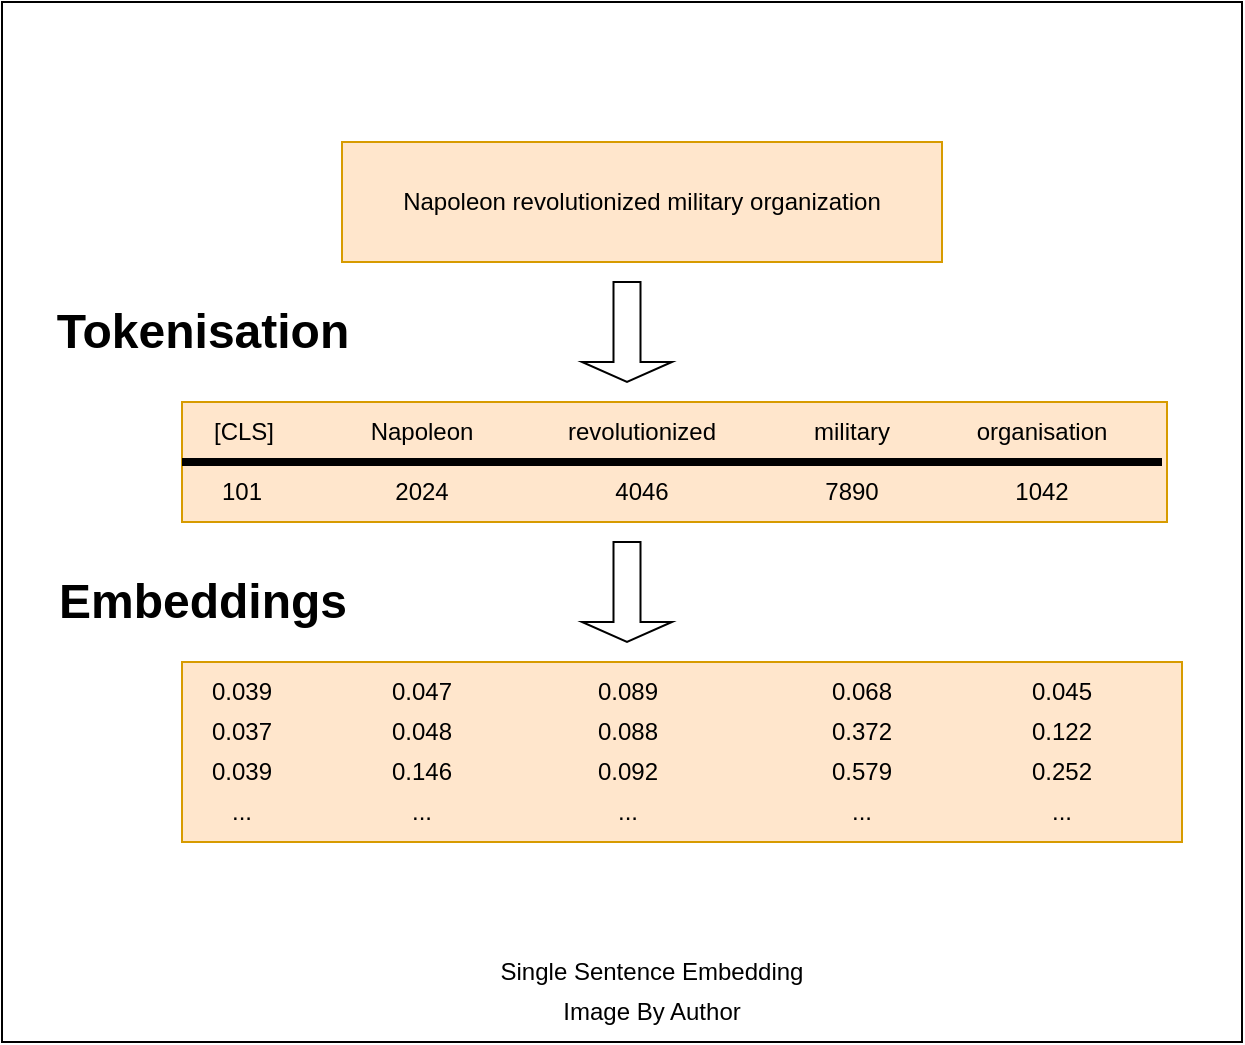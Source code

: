 <mxfile version="20.2.3" type="github" pages="3"><diagram id="Zt82drS6GZD0pt-DbDHl" name="Single_Sentence"><mxGraphModel dx="946" dy="640" grid="1" gridSize="10" guides="1" tooltips="1" connect="1" arrows="1" fold="1" page="1" pageScale="1" pageWidth="850" pageHeight="1100" math="0" shadow="0"><root><mxCell id="0"/><mxCell id="1" parent="0"/><mxCell id="NrfWBF_h4pR2bpqaBtLq-2" value="" style="rounded=0;whiteSpace=wrap;html=1;" parent="1" vertex="1"><mxGeometry x="140" y="150" width="620" height="520" as="geometry"/></mxCell><mxCell id="NrfWBF_h4pR2bpqaBtLq-3" value="Napoleon revolutionized military organization" style="rounded=0;whiteSpace=wrap;html=1;fillColor=#ffe6cc;strokeColor=#d79b00;" parent="1" vertex="1"><mxGeometry x="310" y="220" width="300" height="60" as="geometry"/></mxCell><mxCell id="NrfWBF_h4pR2bpqaBtLq-4" value="" style="shape=singleArrow;direction=south;whiteSpace=wrap;html=1;" parent="1" vertex="1"><mxGeometry x="430" y="290" width="45" height="50" as="geometry"/></mxCell><mxCell id="NrfWBF_h4pR2bpqaBtLq-5" value="" style="group" parent="1" vertex="1" connectable="0"><mxGeometry x="230" y="350" width="492.5" height="60" as="geometry"/></mxCell><mxCell id="NrfWBF_h4pR2bpqaBtLq-6" value="" style="rounded=0;whiteSpace=wrap;html=1;fillColor=#ffe6cc;strokeColor=#d79b00;" parent="NrfWBF_h4pR2bpqaBtLq-5" vertex="1"><mxGeometry width="492.5" height="60" as="geometry"/></mxCell><mxCell id="NrfWBF_h4pR2bpqaBtLq-7" value="" style="line;strokeWidth=4;html=1;perimeter=backbonePerimeter;points=[];outlineConnect=0;" parent="NrfWBF_h4pR2bpqaBtLq-5" vertex="1"><mxGeometry y="25" width="490" height="10" as="geometry"/></mxCell><mxCell id="NrfWBF_h4pR2bpqaBtLq-8" value="[CLS]" style="text;html=1;strokeColor=none;fillColor=none;align=center;verticalAlign=middle;whiteSpace=wrap;rounded=0;" parent="NrfWBF_h4pR2bpqaBtLq-5" vertex="1"><mxGeometry x="1.25" width="60" height="30" as="geometry"/></mxCell><mxCell id="NrfWBF_h4pR2bpqaBtLq-9" value="Napoleon" style="text;html=1;strokeColor=none;fillColor=none;align=center;verticalAlign=middle;whiteSpace=wrap;rounded=0;" parent="NrfWBF_h4pR2bpqaBtLq-5" vertex="1"><mxGeometry x="90" width="60" height="30" as="geometry"/></mxCell><mxCell id="NrfWBF_h4pR2bpqaBtLq-10" value="revolutionized" style="text;html=1;strokeColor=none;fillColor=none;align=center;verticalAlign=middle;whiteSpace=wrap;rounded=0;" parent="NrfWBF_h4pR2bpqaBtLq-5" vertex="1"><mxGeometry x="200" width="60" height="30" as="geometry"/></mxCell><mxCell id="NrfWBF_h4pR2bpqaBtLq-11" value="military" style="text;html=1;strokeColor=none;fillColor=none;align=center;verticalAlign=middle;whiteSpace=wrap;rounded=0;" parent="NrfWBF_h4pR2bpqaBtLq-5" vertex="1"><mxGeometry x="305" width="60" height="30" as="geometry"/></mxCell><mxCell id="NrfWBF_h4pR2bpqaBtLq-12" value="organisation" style="text;html=1;strokeColor=none;fillColor=none;align=center;verticalAlign=middle;whiteSpace=wrap;rounded=0;" parent="NrfWBF_h4pR2bpqaBtLq-5" vertex="1"><mxGeometry x="400" width="60" height="30" as="geometry"/></mxCell><mxCell id="NrfWBF_h4pR2bpqaBtLq-13" value="101" style="text;html=1;strokeColor=none;fillColor=none;align=center;verticalAlign=middle;whiteSpace=wrap;rounded=0;" parent="NrfWBF_h4pR2bpqaBtLq-5" vertex="1"><mxGeometry y="30" width="60" height="30" as="geometry"/></mxCell><mxCell id="NrfWBF_h4pR2bpqaBtLq-14" value="2024" style="text;html=1;strokeColor=none;fillColor=none;align=center;verticalAlign=middle;whiteSpace=wrap;rounded=0;" parent="NrfWBF_h4pR2bpqaBtLq-5" vertex="1"><mxGeometry x="90" y="30" width="60" height="30" as="geometry"/></mxCell><mxCell id="NrfWBF_h4pR2bpqaBtLq-15" value="4046" style="text;html=1;strokeColor=none;fillColor=none;align=center;verticalAlign=middle;whiteSpace=wrap;rounded=0;" parent="NrfWBF_h4pR2bpqaBtLq-5" vertex="1"><mxGeometry x="200" y="30" width="60" height="30" as="geometry"/></mxCell><mxCell id="NrfWBF_h4pR2bpqaBtLq-16" value="7890" style="text;html=1;strokeColor=none;fillColor=none;align=center;verticalAlign=middle;whiteSpace=wrap;rounded=0;" parent="NrfWBF_h4pR2bpqaBtLq-5" vertex="1"><mxGeometry x="305" y="30" width="60" height="30" as="geometry"/></mxCell><mxCell id="NrfWBF_h4pR2bpqaBtLq-17" value="1042" style="text;html=1;strokeColor=none;fillColor=none;align=center;verticalAlign=middle;whiteSpace=wrap;rounded=0;" parent="NrfWBF_h4pR2bpqaBtLq-5" vertex="1"><mxGeometry x="400" y="30" width="60" height="30" as="geometry"/></mxCell><mxCell id="NrfWBF_h4pR2bpqaBtLq-18" value="" style="shape=singleArrow;direction=south;whiteSpace=wrap;html=1;" parent="1" vertex="1"><mxGeometry x="430" y="420" width="45" height="50" as="geometry"/></mxCell><mxCell id="NrfWBF_h4pR2bpqaBtLq-19" value="" style="rounded=0;whiteSpace=wrap;html=1;fillColor=#ffe6cc;strokeColor=#d79b00;" parent="1" vertex="1"><mxGeometry x="230" y="480" width="500" height="90" as="geometry"/></mxCell><mxCell id="NrfWBF_h4pR2bpqaBtLq-20" value="" style="group" parent="1" vertex="1" connectable="0"><mxGeometry x="230" y="480" width="470" height="30" as="geometry"/></mxCell><mxCell id="NrfWBF_h4pR2bpqaBtLq-21" value="0.039" style="text;html=1;strokeColor=none;fillColor=none;align=center;verticalAlign=middle;whiteSpace=wrap;rounded=0;" parent="NrfWBF_h4pR2bpqaBtLq-20" vertex="1"><mxGeometry width="60" height="30" as="geometry"/></mxCell><mxCell id="NrfWBF_h4pR2bpqaBtLq-22" value="0.047" style="text;html=1;strokeColor=none;fillColor=none;align=center;verticalAlign=middle;whiteSpace=wrap;rounded=0;" parent="NrfWBF_h4pR2bpqaBtLq-20" vertex="1"><mxGeometry x="90" width="60" height="30" as="geometry"/></mxCell><mxCell id="NrfWBF_h4pR2bpqaBtLq-23" value="0.089" style="text;html=1;strokeColor=none;fillColor=none;align=center;verticalAlign=middle;whiteSpace=wrap;rounded=0;" parent="NrfWBF_h4pR2bpqaBtLq-20" vertex="1"><mxGeometry x="192.5" width="60" height="30" as="geometry"/></mxCell><mxCell id="NrfWBF_h4pR2bpqaBtLq-24" value="0.068" style="text;html=1;strokeColor=none;fillColor=none;align=center;verticalAlign=middle;whiteSpace=wrap;rounded=0;" parent="NrfWBF_h4pR2bpqaBtLq-20" vertex="1"><mxGeometry x="310" width="60" height="30" as="geometry"/></mxCell><mxCell id="NrfWBF_h4pR2bpqaBtLq-25" value="0.045" style="text;html=1;strokeColor=none;fillColor=none;align=center;verticalAlign=middle;whiteSpace=wrap;rounded=0;" parent="NrfWBF_h4pR2bpqaBtLq-20" vertex="1"><mxGeometry x="410" width="60" height="30" as="geometry"/></mxCell><mxCell id="NrfWBF_h4pR2bpqaBtLq-26" value="" style="group" parent="1" vertex="1" connectable="0"><mxGeometry x="230" y="500" width="470" height="30" as="geometry"/></mxCell><mxCell id="NrfWBF_h4pR2bpqaBtLq-27" value="0.037" style="text;html=1;strokeColor=none;fillColor=none;align=center;verticalAlign=middle;whiteSpace=wrap;rounded=0;" parent="NrfWBF_h4pR2bpqaBtLq-26" vertex="1"><mxGeometry width="60" height="30" as="geometry"/></mxCell><mxCell id="NrfWBF_h4pR2bpqaBtLq-28" value="0.048" style="text;html=1;strokeColor=none;fillColor=none;align=center;verticalAlign=middle;whiteSpace=wrap;rounded=0;" parent="NrfWBF_h4pR2bpqaBtLq-26" vertex="1"><mxGeometry x="90" width="60" height="30" as="geometry"/></mxCell><mxCell id="NrfWBF_h4pR2bpqaBtLq-29" value="0.088" style="text;html=1;strokeColor=none;fillColor=none;align=center;verticalAlign=middle;whiteSpace=wrap;rounded=0;" parent="NrfWBF_h4pR2bpqaBtLq-26" vertex="1"><mxGeometry x="192.5" width="60" height="30" as="geometry"/></mxCell><mxCell id="NrfWBF_h4pR2bpqaBtLq-30" value="0.372" style="text;html=1;strokeColor=none;fillColor=none;align=center;verticalAlign=middle;whiteSpace=wrap;rounded=0;" parent="NrfWBF_h4pR2bpqaBtLq-26" vertex="1"><mxGeometry x="310" width="60" height="30" as="geometry"/></mxCell><mxCell id="NrfWBF_h4pR2bpqaBtLq-31" value="0.122" style="text;html=1;strokeColor=none;fillColor=none;align=center;verticalAlign=middle;whiteSpace=wrap;rounded=0;" parent="NrfWBF_h4pR2bpqaBtLq-26" vertex="1"><mxGeometry x="410" width="60" height="30" as="geometry"/></mxCell><mxCell id="NrfWBF_h4pR2bpqaBtLq-32" value="" style="group" parent="1" vertex="1" connectable="0"><mxGeometry x="230" y="520" width="470" height="30" as="geometry"/></mxCell><mxCell id="NrfWBF_h4pR2bpqaBtLq-33" value="0.039" style="text;html=1;strokeColor=none;fillColor=none;align=center;verticalAlign=middle;whiteSpace=wrap;rounded=0;" parent="NrfWBF_h4pR2bpqaBtLq-32" vertex="1"><mxGeometry width="60" height="30" as="geometry"/></mxCell><mxCell id="NrfWBF_h4pR2bpqaBtLq-34" value="0.146" style="text;html=1;strokeColor=none;fillColor=none;align=center;verticalAlign=middle;whiteSpace=wrap;rounded=0;" parent="NrfWBF_h4pR2bpqaBtLq-32" vertex="1"><mxGeometry x="90" width="60" height="30" as="geometry"/></mxCell><mxCell id="NrfWBF_h4pR2bpqaBtLq-35" value="0.092" style="text;html=1;strokeColor=none;fillColor=none;align=center;verticalAlign=middle;whiteSpace=wrap;rounded=0;" parent="NrfWBF_h4pR2bpqaBtLq-32" vertex="1"><mxGeometry x="192.5" width="60" height="30" as="geometry"/></mxCell><mxCell id="NrfWBF_h4pR2bpqaBtLq-36" value="0.579" style="text;html=1;strokeColor=none;fillColor=none;align=center;verticalAlign=middle;whiteSpace=wrap;rounded=0;" parent="NrfWBF_h4pR2bpqaBtLq-32" vertex="1"><mxGeometry x="310" width="60" height="30" as="geometry"/></mxCell><mxCell id="NrfWBF_h4pR2bpqaBtLq-37" value="0.252" style="text;html=1;strokeColor=none;fillColor=none;align=center;verticalAlign=middle;whiteSpace=wrap;rounded=0;" parent="NrfWBF_h4pR2bpqaBtLq-32" vertex="1"><mxGeometry x="410" width="60" height="30" as="geometry"/></mxCell><mxCell id="NrfWBF_h4pR2bpqaBtLq-38" value="..." style="text;html=1;strokeColor=none;fillColor=none;align=center;verticalAlign=middle;whiteSpace=wrap;rounded=0;" parent="1" vertex="1"><mxGeometry x="230" y="540" width="60" height="30" as="geometry"/></mxCell><mxCell id="NrfWBF_h4pR2bpqaBtLq-39" value="..." style="text;html=1;strokeColor=none;fillColor=none;align=center;verticalAlign=middle;whiteSpace=wrap;rounded=0;" parent="1" vertex="1"><mxGeometry x="320" y="540" width="60" height="30" as="geometry"/></mxCell><mxCell id="NrfWBF_h4pR2bpqaBtLq-40" value="..." style="text;html=1;strokeColor=none;fillColor=none;align=center;verticalAlign=middle;whiteSpace=wrap;rounded=0;" parent="1" vertex="1"><mxGeometry x="422.5" y="540" width="60" height="30" as="geometry"/></mxCell><mxCell id="NrfWBF_h4pR2bpqaBtLq-41" value="..." style="text;html=1;strokeColor=none;fillColor=none;align=center;verticalAlign=middle;whiteSpace=wrap;rounded=0;" parent="1" vertex="1"><mxGeometry x="540" y="540" width="60" height="30" as="geometry"/></mxCell><mxCell id="NrfWBF_h4pR2bpqaBtLq-42" value="..." style="text;html=1;strokeColor=none;fillColor=none;align=center;verticalAlign=middle;whiteSpace=wrap;rounded=0;" parent="1" vertex="1"><mxGeometry x="640" y="540" width="60" height="30" as="geometry"/></mxCell><mxCell id="NrfWBF_h4pR2bpqaBtLq-43" value="Tokenisation" style="text;strokeColor=none;fillColor=none;html=1;fontSize=24;fontStyle=1;verticalAlign=middle;align=center;" parent="1" vertex="1"><mxGeometry x="190" y="295" width="100" height="40" as="geometry"/></mxCell><mxCell id="NrfWBF_h4pR2bpqaBtLq-44" value="Embeddings" style="text;strokeColor=none;fillColor=none;html=1;fontSize=24;fontStyle=1;verticalAlign=middle;align=center;" parent="1" vertex="1"><mxGeometry x="190" y="430" width="100" height="40" as="geometry"/></mxCell><mxCell id="NrfWBF_h4pR2bpqaBtLq-45" value="Single Sentence Embedding" style="text;html=1;strokeColor=none;fillColor=none;align=center;verticalAlign=middle;whiteSpace=wrap;rounded=0;" parent="1" vertex="1"><mxGeometry x="380" y="620" width="170" height="30" as="geometry"/></mxCell><mxCell id="NrfWBF_h4pR2bpqaBtLq-46" value="Image By Author" style="text;html=1;strokeColor=none;fillColor=none;align=center;verticalAlign=middle;whiteSpace=wrap;rounded=0;" parent="1" vertex="1"><mxGeometry x="380" y="640" width="170" height="30" as="geometry"/></mxCell></root></mxGraphModel></diagram><diagram id="X2i9l6jcjkp8KjBQNLGW" name="Two_Sentence"><mxGraphModel dx="946" dy="640" grid="1" gridSize="10" guides="1" tooltips="1" connect="1" arrows="1" fold="1" page="1" pageScale="1" pageWidth="850" pageHeight="1100" math="0" shadow="0"><root><mxCell id="0"/><mxCell id="1" parent="0"/><mxCell id="tlZmIZKtiVvPVYH64f4B-1" value="" style="rounded=0;whiteSpace=wrap;html=1;" vertex="1" parent="1"><mxGeometry x="60" y="40" width="760" height="550" as="geometry"/></mxCell><mxCell id="tlZmIZKtiVvPVYH64f4B-2" value="Napoleon has legacy" style="rounded=0;whiteSpace=wrap;html=1;fillColor=#ffe6cc;strokeColor=#d79b00;" vertex="1" parent="1"><mxGeometry x="80.22" y="150" width="300" height="60" as="geometry"/></mxCell><mxCell id="tlZmIZKtiVvPVYH64f4B-3" value="" style="shape=singleArrow;direction=south;whiteSpace=wrap;html=1;" vertex="1" parent="1"><mxGeometry x="387.72" y="230" width="45" height="50" as="geometry"/></mxCell><mxCell id="tlZmIZKtiVvPVYH64f4B-4" value="" style="shape=singleArrow;direction=south;whiteSpace=wrap;html=1;" vertex="1" parent="1"><mxGeometry x="387.72" y="360" width="45" height="50" as="geometry"/></mxCell><mxCell id="tlZmIZKtiVvPVYH64f4B-5" value="" style="rounded=0;whiteSpace=wrap;html=1;fillColor=#ffe6cc;strokeColor=#d79b00;" vertex="1" parent="1"><mxGeometry x="77.72" y="420" width="660" height="90" as="geometry"/></mxCell><mxCell id="tlZmIZKtiVvPVYH64f4B-6" value="" style="group" vertex="1" connectable="0" parent="1"><mxGeometry x="187.72" y="420" width="470" height="30" as="geometry"/></mxCell><mxCell id="tlZmIZKtiVvPVYH64f4B-7" value="0.039" style="text;html=1;strokeColor=none;fillColor=none;align=center;verticalAlign=middle;whiteSpace=wrap;rounded=0;" vertex="1" parent="tlZmIZKtiVvPVYH64f4B-6"><mxGeometry width="60" height="30" as="geometry"/></mxCell><mxCell id="tlZmIZKtiVvPVYH64f4B-8" value="0.047" style="text;html=1;strokeColor=none;fillColor=none;align=center;verticalAlign=middle;whiteSpace=wrap;rounded=0;" vertex="1" parent="tlZmIZKtiVvPVYH64f4B-6"><mxGeometry x="90" width="60" height="30" as="geometry"/></mxCell><mxCell id="tlZmIZKtiVvPVYH64f4B-9" value="0.089" style="text;html=1;strokeColor=none;fillColor=none;align=center;verticalAlign=middle;whiteSpace=wrap;rounded=0;" vertex="1" parent="tlZmIZKtiVvPVYH64f4B-6"><mxGeometry x="192.5" width="60" height="30" as="geometry"/></mxCell><mxCell id="tlZmIZKtiVvPVYH64f4B-10" value="0.068" style="text;html=1;strokeColor=none;fillColor=none;align=center;verticalAlign=middle;whiteSpace=wrap;rounded=0;" vertex="1" parent="tlZmIZKtiVvPVYH64f4B-6"><mxGeometry x="310" width="60" height="30" as="geometry"/></mxCell><mxCell id="tlZmIZKtiVvPVYH64f4B-11" value="0.045" style="text;html=1;strokeColor=none;fillColor=none;align=center;verticalAlign=middle;whiteSpace=wrap;rounded=0;" vertex="1" parent="tlZmIZKtiVvPVYH64f4B-6"><mxGeometry x="410" width="60" height="30" as="geometry"/></mxCell><mxCell id="tlZmIZKtiVvPVYH64f4B-12" value="" style="group" vertex="1" connectable="0" parent="1"><mxGeometry x="187.72" y="440" width="470" height="30" as="geometry"/></mxCell><mxCell id="tlZmIZKtiVvPVYH64f4B-13" value="0.037" style="text;html=1;strokeColor=none;fillColor=none;align=center;verticalAlign=middle;whiteSpace=wrap;rounded=0;" vertex="1" parent="tlZmIZKtiVvPVYH64f4B-12"><mxGeometry width="60" height="30" as="geometry"/></mxCell><mxCell id="tlZmIZKtiVvPVYH64f4B-14" value="0.048" style="text;html=1;strokeColor=none;fillColor=none;align=center;verticalAlign=middle;whiteSpace=wrap;rounded=0;" vertex="1" parent="tlZmIZKtiVvPVYH64f4B-12"><mxGeometry x="90" width="60" height="30" as="geometry"/></mxCell><mxCell id="tlZmIZKtiVvPVYH64f4B-15" value="0.088" style="text;html=1;strokeColor=none;fillColor=none;align=center;verticalAlign=middle;whiteSpace=wrap;rounded=0;" vertex="1" parent="tlZmIZKtiVvPVYH64f4B-12"><mxGeometry x="192.5" width="60" height="30" as="geometry"/></mxCell><mxCell id="tlZmIZKtiVvPVYH64f4B-16" value="0.372" style="text;html=1;strokeColor=none;fillColor=none;align=center;verticalAlign=middle;whiteSpace=wrap;rounded=0;" vertex="1" parent="tlZmIZKtiVvPVYH64f4B-12"><mxGeometry x="310" width="60" height="30" as="geometry"/></mxCell><mxCell id="tlZmIZKtiVvPVYH64f4B-17" value="0.122" style="text;html=1;strokeColor=none;fillColor=none;align=center;verticalAlign=middle;whiteSpace=wrap;rounded=0;" vertex="1" parent="tlZmIZKtiVvPVYH64f4B-12"><mxGeometry x="410" width="60" height="30" as="geometry"/></mxCell><mxCell id="tlZmIZKtiVvPVYH64f4B-18" value="" style="group" vertex="1" connectable="0" parent="1"><mxGeometry x="187.72" y="460" width="470" height="30" as="geometry"/></mxCell><mxCell id="tlZmIZKtiVvPVYH64f4B-19" value="0.039" style="text;html=1;strokeColor=none;fillColor=none;align=center;verticalAlign=middle;whiteSpace=wrap;rounded=0;" vertex="1" parent="tlZmIZKtiVvPVYH64f4B-18"><mxGeometry width="60" height="30" as="geometry"/></mxCell><mxCell id="tlZmIZKtiVvPVYH64f4B-20" value="0.146" style="text;html=1;strokeColor=none;fillColor=none;align=center;verticalAlign=middle;whiteSpace=wrap;rounded=0;" vertex="1" parent="tlZmIZKtiVvPVYH64f4B-18"><mxGeometry x="90" width="60" height="30" as="geometry"/></mxCell><mxCell id="tlZmIZKtiVvPVYH64f4B-21" value="0.092" style="text;html=1;strokeColor=none;fillColor=none;align=center;verticalAlign=middle;whiteSpace=wrap;rounded=0;" vertex="1" parent="tlZmIZKtiVvPVYH64f4B-18"><mxGeometry x="192.5" width="60" height="30" as="geometry"/></mxCell><mxCell id="tlZmIZKtiVvPVYH64f4B-22" value="0.579" style="text;html=1;strokeColor=none;fillColor=none;align=center;verticalAlign=middle;whiteSpace=wrap;rounded=0;" vertex="1" parent="tlZmIZKtiVvPVYH64f4B-18"><mxGeometry x="310" width="60" height="30" as="geometry"/></mxCell><mxCell id="tlZmIZKtiVvPVYH64f4B-23" value="0.252" style="text;html=1;strokeColor=none;fillColor=none;align=center;verticalAlign=middle;whiteSpace=wrap;rounded=0;" vertex="1" parent="tlZmIZKtiVvPVYH64f4B-18"><mxGeometry x="410" width="60" height="30" as="geometry"/></mxCell><mxCell id="tlZmIZKtiVvPVYH64f4B-24" value="..." style="text;html=1;strokeColor=none;fillColor=none;align=center;verticalAlign=middle;whiteSpace=wrap;rounded=0;" vertex="1" parent="1"><mxGeometry x="187.72" y="480" width="60" height="30" as="geometry"/></mxCell><mxCell id="tlZmIZKtiVvPVYH64f4B-25" value="..." style="text;html=1;strokeColor=none;fillColor=none;align=center;verticalAlign=middle;whiteSpace=wrap;rounded=0;" vertex="1" parent="1"><mxGeometry x="277.72" y="480" width="60" height="30" as="geometry"/></mxCell><mxCell id="tlZmIZKtiVvPVYH64f4B-26" value="..." style="text;html=1;strokeColor=none;fillColor=none;align=center;verticalAlign=middle;whiteSpace=wrap;rounded=0;" vertex="1" parent="1"><mxGeometry x="380.22" y="480" width="60" height="30" as="geometry"/></mxCell><mxCell id="tlZmIZKtiVvPVYH64f4B-27" value="..." style="text;html=1;strokeColor=none;fillColor=none;align=center;verticalAlign=middle;whiteSpace=wrap;rounded=0;" vertex="1" parent="1"><mxGeometry x="497.72" y="480" width="60" height="30" as="geometry"/></mxCell><mxCell id="tlZmIZKtiVvPVYH64f4B-28" value="..." style="text;html=1;strokeColor=none;fillColor=none;align=center;verticalAlign=middle;whiteSpace=wrap;rounded=0;" vertex="1" parent="1"><mxGeometry x="597.72" y="480" width="60" height="30" as="geometry"/></mxCell><mxCell id="tlZmIZKtiVvPVYH64f4B-29" value="Tokenisation" style="text;strokeColor=none;fillColor=none;html=1;fontSize=24;fontStyle=1;verticalAlign=middle;align=center;" vertex="1" parent="1"><mxGeometry x="147.72" y="235" width="100" height="40" as="geometry"/></mxCell><mxCell id="tlZmIZKtiVvPVYH64f4B-30" value="Embeddings" style="text;strokeColor=none;fillColor=none;html=1;fontSize=24;fontStyle=1;verticalAlign=middle;align=center;" vertex="1" parent="1"><mxGeometry x="147.72" y="370" width="100" height="40" as="geometry"/></mxCell><mxCell id="tlZmIZKtiVvPVYH64f4B-31" value="Legacy still lives" style="rounded=0;whiteSpace=wrap;html=1;fillColor=#ffe6cc;strokeColor=#d79b00;" vertex="1" parent="1"><mxGeometry x="387.72" y="150" width="300" height="60" as="geometry"/></mxCell><mxCell id="tlZmIZKtiVvPVYH64f4B-32" value="Sentence A" style="text;strokeColor=none;fillColor=none;html=1;fontSize=24;fontStyle=1;verticalAlign=middle;align=center;" vertex="1" parent="1"><mxGeometry x="127.72" y="90" width="100" height="40" as="geometry"/></mxCell><mxCell id="tlZmIZKtiVvPVYH64f4B-33" value="Sentence B" style="text;strokeColor=none;fillColor=none;html=1;fontSize=24;fontStyle=1;verticalAlign=middle;align=center;" vertex="1" parent="1"><mxGeometry x="497.72" y="90" width="100" height="40" as="geometry"/></mxCell><mxCell id="tlZmIZKtiVvPVYH64f4B-34" value="0.026" style="text;html=1;strokeColor=none;fillColor=none;align=center;verticalAlign=middle;whiteSpace=wrap;rounded=0;" vertex="1" parent="1"><mxGeometry x="77.72" y="420" width="60" height="30" as="geometry"/></mxCell><mxCell id="tlZmIZKtiVvPVYH64f4B-35" value="0.047" style="text;html=1;strokeColor=none;fillColor=none;align=center;verticalAlign=middle;whiteSpace=wrap;rounded=0;" vertex="1" parent="1"><mxGeometry x="77.72" y="440" width="60" height="30" as="geometry"/></mxCell><mxCell id="tlZmIZKtiVvPVYH64f4B-36" value="0.017" style="text;html=1;strokeColor=none;fillColor=none;align=center;verticalAlign=middle;whiteSpace=wrap;rounded=0;" vertex="1" parent="1"><mxGeometry x="77.72" y="460" width="60" height="30" as="geometry"/></mxCell><mxCell id="tlZmIZKtiVvPVYH64f4B-37" value="0.017" style="text;html=1;strokeColor=none;fillColor=none;align=center;verticalAlign=middle;whiteSpace=wrap;rounded=0;" vertex="1" parent="1"><mxGeometry x="127.72" y="420" width="60" height="30" as="geometry"/></mxCell><mxCell id="tlZmIZKtiVvPVYH64f4B-38" value="0.014" style="text;html=1;strokeColor=none;fillColor=none;align=center;verticalAlign=middle;whiteSpace=wrap;rounded=0;" vertex="1" parent="1"><mxGeometry x="127.72" y="440" width="60" height="30" as="geometry"/></mxCell><mxCell id="tlZmIZKtiVvPVYH64f4B-39" value="0.033" style="text;html=1;strokeColor=none;fillColor=none;align=center;verticalAlign=middle;whiteSpace=wrap;rounded=0;" vertex="1" parent="1"><mxGeometry x="127.72" y="460" width="60" height="30" as="geometry"/></mxCell><mxCell id="tlZmIZKtiVvPVYH64f4B-40" value="0.064" style="text;html=1;strokeColor=none;fillColor=none;align=center;verticalAlign=middle;whiteSpace=wrap;rounded=0;" vertex="1" parent="1"><mxGeometry x="662.29" y="420" width="60" height="30" as="geometry"/></mxCell><mxCell id="tlZmIZKtiVvPVYH64f4B-41" value="0.048" style="text;html=1;strokeColor=none;fillColor=none;align=center;verticalAlign=middle;whiteSpace=wrap;rounded=0;" vertex="1" parent="1"><mxGeometry x="662.29" y="440" width="60" height="30" as="geometry"/></mxCell><mxCell id="tlZmIZKtiVvPVYH64f4B-42" value="0.024" style="text;html=1;strokeColor=none;fillColor=none;align=center;verticalAlign=middle;whiteSpace=wrap;rounded=0;" vertex="1" parent="1"><mxGeometry x="662.29" y="460" width="60" height="30" as="geometry"/></mxCell><mxCell id="tlZmIZKtiVvPVYH64f4B-43" value="..." style="text;html=1;strokeColor=none;fillColor=none;align=center;verticalAlign=middle;whiteSpace=wrap;rounded=0;" vertex="1" parent="1"><mxGeometry x="127.72" y="480" width="60" height="30" as="geometry"/></mxCell><mxCell id="tlZmIZKtiVvPVYH64f4B-44" value="..." style="text;html=1;strokeColor=none;fillColor=none;align=center;verticalAlign=middle;whiteSpace=wrap;rounded=0;" vertex="1" parent="1"><mxGeometry x="77.72" y="480" width="60" height="30" as="geometry"/></mxCell><mxCell id="tlZmIZKtiVvPVYH64f4B-45" value="..." style="text;html=1;strokeColor=none;fillColor=none;align=center;verticalAlign=middle;whiteSpace=wrap;rounded=0;" vertex="1" parent="1"><mxGeometry x="662.29" y="480" width="60" height="30" as="geometry"/></mxCell><mxCell id="tlZmIZKtiVvPVYH64f4B-46" value="" style="group" vertex="1" connectable="0" parent="1"><mxGeometry x="77.715" y="290" width="724.577" height="60" as="geometry"/></mxCell><mxCell id="tlZmIZKtiVvPVYH64f4B-47" value="" style="rounded=0;whiteSpace=wrap;html=1;fillColor=#ffe6cc;strokeColor=#d79b00;" vertex="1" parent="tlZmIZKtiVvPVYH64f4B-46"><mxGeometry x="0.005" width="720" height="60" as="geometry"/></mxCell><mxCell id="tlZmIZKtiVvPVYH64f4B-48" value="" style="line;strokeWidth=4;html=1;perimeter=backbonePerimeter;points=[];outlineConnect=0;" vertex="1" parent="tlZmIZKtiVvPVYH64f4B-46"><mxGeometry x="0.005" y="25" width="720" height="10" as="geometry"/></mxCell><mxCell id="tlZmIZKtiVvPVYH64f4B-49" value="[CLS]" style="text;html=1;strokeColor=none;fillColor=none;align=center;verticalAlign=middle;whiteSpace=wrap;rounded=0;" vertex="1" parent="tlZmIZKtiVvPVYH64f4B-46"><mxGeometry width="64.569" height="30" as="geometry"/></mxCell><mxCell id="tlZmIZKtiVvPVYH64f4B-50" value="Napoleon" style="text;html=1;strokeColor=none;fillColor=none;align=center;verticalAlign=middle;whiteSpace=wrap;rounded=0;" vertex="1" parent="tlZmIZKtiVvPVYH64f4B-46"><mxGeometry x="96.858" width="64.569" height="30" as="geometry"/></mxCell><mxCell id="tlZmIZKtiVvPVYH64f4B-51" value="has" style="text;html=1;strokeColor=none;fillColor=none;align=center;verticalAlign=middle;whiteSpace=wrap;rounded=0;" vertex="1" parent="tlZmIZKtiVvPVYH64f4B-46"><mxGeometry x="215.233" width="64.569" height="30" as="geometry"/></mxCell><mxCell id="tlZmIZKtiVvPVYH64f4B-52" value="legacy" style="text;html=1;strokeColor=none;fillColor=none;align=center;verticalAlign=middle;whiteSpace=wrap;rounded=0;" vertex="1" parent="tlZmIZKtiVvPVYH64f4B-46"><mxGeometry x="328.225" width="64.57" height="30" as="geometry"/></mxCell><mxCell id="tlZmIZKtiVvPVYH64f4B-53" value="[SEP]" style="text;html=1;strokeColor=none;fillColor=none;align=center;verticalAlign=middle;whiteSpace=wrap;rounded=0;" vertex="1" parent="tlZmIZKtiVvPVYH64f4B-46"><mxGeometry x="430.462" width="64.569" height="30" as="geometry"/></mxCell><mxCell id="tlZmIZKtiVvPVYH64f4B-54" value="101" style="text;html=1;strokeColor=none;fillColor=none;align=center;verticalAlign=middle;whiteSpace=wrap;rounded=0;" vertex="1" parent="tlZmIZKtiVvPVYH64f4B-46"><mxGeometry x="0.005" y="30" width="64.569" height="30" as="geometry"/></mxCell><mxCell id="tlZmIZKtiVvPVYH64f4B-55" value="2024" style="text;html=1;strokeColor=none;fillColor=none;align=center;verticalAlign=middle;whiteSpace=wrap;rounded=0;" vertex="1" parent="tlZmIZKtiVvPVYH64f4B-46"><mxGeometry x="96.858" y="30" width="64.569" height="30" as="geometry"/></mxCell><mxCell id="tlZmIZKtiVvPVYH64f4B-56" value="2193" style="text;html=1;strokeColor=none;fillColor=none;align=center;verticalAlign=middle;whiteSpace=wrap;rounded=0;" vertex="1" parent="tlZmIZKtiVvPVYH64f4B-46"><mxGeometry x="215.233" y="30" width="64.569" height="30" as="geometry"/></mxCell><mxCell id="tlZmIZKtiVvPVYH64f4B-57" value="2134" style="text;html=1;strokeColor=none;fillColor=none;align=center;verticalAlign=middle;whiteSpace=wrap;rounded=0;" vertex="1" parent="tlZmIZKtiVvPVYH64f4B-46"><mxGeometry x="328.228" y="30" width="64.569" height="30" as="geometry"/></mxCell><mxCell id="tlZmIZKtiVvPVYH64f4B-58" value="102" style="text;html=1;strokeColor=none;fillColor=none;align=center;verticalAlign=middle;whiteSpace=wrap;rounded=0;" vertex="1" parent="tlZmIZKtiVvPVYH64f4B-46"><mxGeometry x="430.462" y="30" width="64.569" height="30" as="geometry"/></mxCell><mxCell id="tlZmIZKtiVvPVYH64f4B-59" value="legacy" style="text;html=1;strokeColor=none;fillColor=none;align=center;verticalAlign=middle;whiteSpace=wrap;rounded=0;" vertex="1" parent="tlZmIZKtiVvPVYH64f4B-46"><mxGeometry x="507.718" width="64.569" height="30" as="geometry"/></mxCell><mxCell id="tlZmIZKtiVvPVYH64f4B-60" value="still" style="text;html=1;strokeColor=none;fillColor=none;align=center;verticalAlign=middle;whiteSpace=wrap;rounded=0;" vertex="1" parent="tlZmIZKtiVvPVYH64f4B-46"><mxGeometry x="580.008" width="64.569" height="30" as="geometry"/></mxCell><mxCell id="tlZmIZKtiVvPVYH64f4B-61" value="lives" style="text;html=1;strokeColor=none;fillColor=none;align=center;verticalAlign=middle;whiteSpace=wrap;rounded=0;" vertex="1" parent="tlZmIZKtiVvPVYH64f4B-46"><mxGeometry x="655.438" width="64.569" height="30" as="geometry"/></mxCell><mxCell id="tlZmIZKtiVvPVYH64f4B-62" value="2134" style="text;html=1;strokeColor=none;fillColor=none;align=center;verticalAlign=middle;whiteSpace=wrap;rounded=0;" vertex="1" parent="tlZmIZKtiVvPVYH64f4B-46"><mxGeometry x="507.718" y="30" width="64.569" height="30" as="geometry"/></mxCell><mxCell id="tlZmIZKtiVvPVYH64f4B-63" value="9827" style="text;html=1;strokeColor=none;fillColor=none;align=center;verticalAlign=middle;whiteSpace=wrap;rounded=0;" vertex="1" parent="tlZmIZKtiVvPVYH64f4B-46"><mxGeometry x="580.008" y="30" width="64.569" height="30" as="geometry"/></mxCell><mxCell id="tlZmIZKtiVvPVYH64f4B-64" value="1023" style="text;html=1;strokeColor=none;fillColor=none;align=center;verticalAlign=middle;whiteSpace=wrap;rounded=0;" vertex="1" parent="tlZmIZKtiVvPVYH64f4B-46"><mxGeometry x="660.008" y="30" width="64.569" height="30" as="geometry"/></mxCell><mxCell id="qqK19iCXqdkZFxkrl4Bx-1" value="Two Sentence Embedding" style="text;html=1;strokeColor=none;fillColor=none;align=center;verticalAlign=middle;whiteSpace=wrap;rounded=0;" vertex="1" parent="1"><mxGeometry x="355" y="540" width="170" height="30" as="geometry"/></mxCell><mxCell id="qqK19iCXqdkZFxkrl4Bx-2" value="Image By Author" style="text;html=1;strokeColor=none;fillColor=none;align=center;verticalAlign=middle;whiteSpace=wrap;rounded=0;" vertex="1" parent="1"><mxGeometry x="355" y="560" width="170" height="30" as="geometry"/></mxCell></root></mxGraphModel></diagram><diagram id="TmvDfamWf2OngND5bpuY" name="Transformers_Successors"><mxGraphModel dx="946" dy="640" grid="1" gridSize="10" guides="1" tooltips="1" connect="1" arrows="1" fold="1" page="1" pageScale="1" pageWidth="850" pageHeight="1100" math="0" shadow="0"><root><mxCell id="0"/><mxCell id="1" parent="0"/><mxCell id="p5UiX85VZlnYFMszK4NY-18" value="" style="rounded=0;whiteSpace=wrap;html=1;" vertex="1" parent="1"><mxGeometry x="80" y="120" width="680" height="400" as="geometry"/></mxCell><mxCell id="p5UiX85VZlnYFMszK4NY-11" style="edgeStyle=orthogonalEdgeStyle;rounded=0;orthogonalLoop=1;jettySize=auto;html=1;exitX=0.5;exitY=1;exitDx=0;exitDy=0;" edge="1" parent="1" source="p5UiX85VZlnYFMszK4NY-14" target="p5UiX85VZlnYFMszK4NY-15"><mxGeometry relative="1" as="geometry"/></mxCell><mxCell id="p5UiX85VZlnYFMszK4NY-12" style="edgeStyle=orthogonalEdgeStyle;rounded=0;orthogonalLoop=1;jettySize=auto;html=1;entryX=0.5;entryY=0;entryDx=0;entryDy=0;" edge="1" parent="1" source="p5UiX85VZlnYFMszK4NY-14" target="p5UiX85VZlnYFMszK4NY-16"><mxGeometry relative="1" as="geometry"/></mxCell><mxCell id="p5UiX85VZlnYFMszK4NY-13" style="edgeStyle=orthogonalEdgeStyle;rounded=0;orthogonalLoop=1;jettySize=auto;html=1;entryX=0.5;entryY=0;entryDx=0;entryDy=0;exitX=0.5;exitY=1;exitDx=0;exitDy=0;" edge="1" parent="1" source="p5UiX85VZlnYFMszK4NY-14" target="p5UiX85VZlnYFMszK4NY-17"><mxGeometry relative="1" as="geometry"/></mxCell><mxCell id="p5UiX85VZlnYFMszK4NY-14" value="Transformers" style="rounded=0;whiteSpace=wrap;html=1;fillColor=#f8cecc;gradientColor=#ea6b66;strokeColor=#b85450;" vertex="1" parent="1"><mxGeometry x="330" y="180" width="170" height="70" as="geometry"/></mxCell><mxCell id="p5UiX85VZlnYFMszK4NY-15" value="GPT-3" style="rounded=0;whiteSpace=wrap;html=1;fillColor=#e6d0de;gradientColor=#d5739d;strokeColor=#996185;" vertex="1" parent="1"><mxGeometry x="170" y="340" width="120" height="60" as="geometry"/></mxCell><mxCell id="p5UiX85VZlnYFMszK4NY-16" value="ELMo" style="rounded=0;whiteSpace=wrap;html=1;fillColor=#ffcd28;gradientColor=#ffa500;strokeColor=#d79b00;" vertex="1" parent="1"><mxGeometry x="355" y="340" width="120" height="60" as="geometry"/></mxCell><mxCell id="p5UiX85VZlnYFMszK4NY-17" value="BERT" style="rounded=0;whiteSpace=wrap;html=1;fillColor=#fff2cc;gradientColor=#ffd966;strokeColor=#d6b656;" vertex="1" parent="1"><mxGeometry x="550" y="340" width="120" height="60" as="geometry"/></mxCell><mxCell id="p5UiX85VZlnYFMszK4NY-20" value="Transformers and Successors" style="text;html=1;strokeColor=none;fillColor=none;align=center;verticalAlign=middle;whiteSpace=wrap;rounded=0;fontStyle=1;fontFamily=Tahoma;fontSize=27;shadow=0;glass=0;" vertex="1" parent="1"><mxGeometry x="215" y="460" width="420" height="30" as="geometry"/></mxCell></root></mxGraphModel></diagram></mxfile>